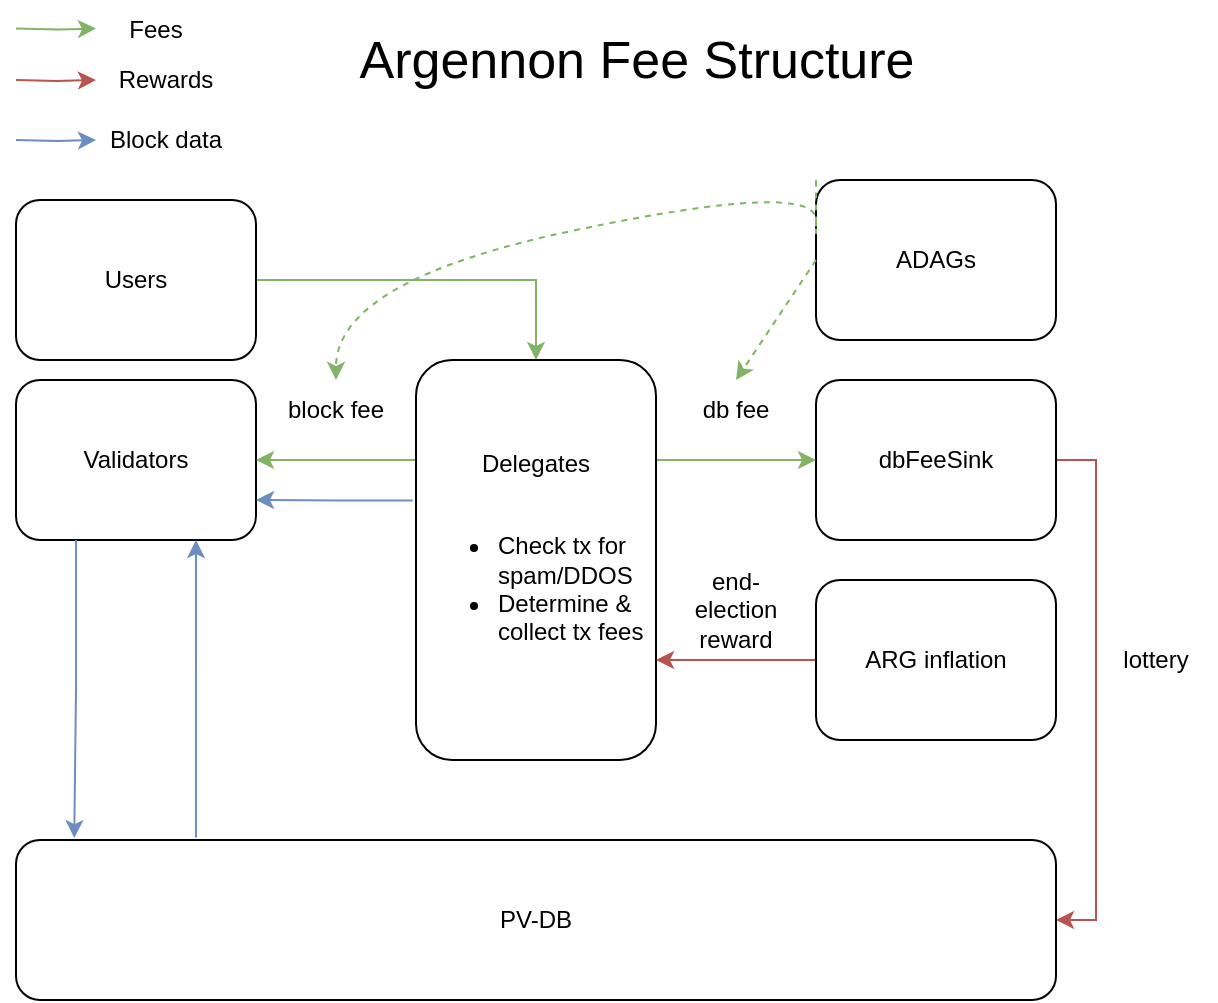 <mxfile version="20.2.3" type="github">
  <diagram id="Iw0OJJiJiXUQKyt43R7h" name="Page-1">
    <mxGraphModel dx="1422" dy="765" grid="1" gridSize="10" guides="1" tooltips="1" connect="1" arrows="1" fold="1" page="1" pageScale="1" pageWidth="1100" pageHeight="850" math="0" shadow="0">
      <root>
        <mxCell id="0" />
        <mxCell id="1" parent="0" />
        <mxCell id="sOJyR0Lc84LgWbZ8v_W0-22" style="edgeStyle=orthogonalEdgeStyle;rounded=0;orthogonalLoop=1;jettySize=auto;html=1;entryX=1;entryY=0.5;entryDx=0;entryDy=0;fillColor=#f8cecc;strokeColor=#b85450;" parent="1" source="sOJyR0Lc84LgWbZ8v_W0-1" target="sOJyR0Lc84LgWbZ8v_W0-4" edge="1">
          <mxGeometry relative="1" as="geometry">
            <Array as="points">
              <mxPoint x="780" y="320" />
              <mxPoint x="780" y="550" />
            </Array>
          </mxGeometry>
        </mxCell>
        <mxCell id="sOJyR0Lc84LgWbZ8v_W0-1" value="dbFeeSink" style="rounded=1;whiteSpace=wrap;html=1;" parent="1" vertex="1">
          <mxGeometry x="640" y="280" width="120" height="80" as="geometry" />
        </mxCell>
        <mxCell id="sOJyR0Lc84LgWbZ8v_W0-24" style="edgeStyle=orthogonalEdgeStyle;rounded=0;orthogonalLoop=1;jettySize=auto;html=1;exitX=1;exitY=0.5;exitDx=0;exitDy=0;entryX=0.5;entryY=0;entryDx=0;entryDy=0;fillColor=#d5e8d4;strokeColor=#82b366;" parent="1" source="sOJyR0Lc84LgWbZ8v_W0-2" target="sOJyR0Lc84LgWbZ8v_W0-7" edge="1">
          <mxGeometry relative="1" as="geometry" />
        </mxCell>
        <mxCell id="sOJyR0Lc84LgWbZ8v_W0-2" value="Users" style="rounded=1;whiteSpace=wrap;html=1;" parent="1" vertex="1">
          <mxGeometry x="240" y="190" width="120" height="80" as="geometry" />
        </mxCell>
        <mxCell id="sOJyR0Lc84LgWbZ8v_W0-3" value="ADAGs" style="rounded=1;whiteSpace=wrap;html=1;" parent="1" vertex="1">
          <mxGeometry x="640" y="180" width="120" height="80" as="geometry" />
        </mxCell>
        <mxCell id="sOJyR0Lc84LgWbZ8v_W0-4" value="PV-DB" style="rounded=1;whiteSpace=wrap;html=1;" parent="1" vertex="1">
          <mxGeometry x="240" y="510" width="520" height="80" as="geometry" />
        </mxCell>
        <mxCell id="sOJyR0Lc84LgWbZ8v_W0-6" value="Validators" style="rounded=1;whiteSpace=wrap;html=1;" parent="1" vertex="1">
          <mxGeometry x="240" y="280" width="120" height="80" as="geometry" />
        </mxCell>
        <mxCell id="sOJyR0Lc84LgWbZ8v_W0-8" style="edgeStyle=orthogonalEdgeStyle;rounded=0;orthogonalLoop=1;jettySize=auto;html=1;exitX=1;exitY=0.25;exitDx=0;exitDy=0;entryX=0;entryY=0.5;entryDx=0;entryDy=0;fillColor=#d5e8d4;strokeColor=#82b366;" parent="1" source="sOJyR0Lc84LgWbZ8v_W0-7" target="sOJyR0Lc84LgWbZ8v_W0-1" edge="1">
          <mxGeometry relative="1" as="geometry" />
        </mxCell>
        <mxCell id="sOJyR0Lc84LgWbZ8v_W0-11" style="edgeStyle=orthogonalEdgeStyle;rounded=0;orthogonalLoop=1;jettySize=auto;html=1;exitX=0;exitY=0.25;exitDx=0;exitDy=0;entryX=1;entryY=0.5;entryDx=0;entryDy=0;fillColor=#d5e8d4;strokeColor=#82b366;" parent="1" source="sOJyR0Lc84LgWbZ8v_W0-7" target="sOJyR0Lc84LgWbZ8v_W0-6" edge="1">
          <mxGeometry relative="1" as="geometry" />
        </mxCell>
        <mxCell id="sOJyR0Lc84LgWbZ8v_W0-7" value="Delegates&lt;br&gt;&lt;br&gt;&lt;ul&gt;&lt;li style=&quot;text-align: left;&quot;&gt;Check tx for spam/DDOS&lt;/li&gt;&lt;li style=&quot;text-align: left;&quot;&gt;Determine &amp;amp; collect tx fees&lt;/li&gt;&lt;/ul&gt;" style="rounded=1;whiteSpace=wrap;html=1;align=center;" parent="1" vertex="1">
          <mxGeometry x="440" y="270" width="120" height="200" as="geometry" />
        </mxCell>
        <mxCell id="sOJyR0Lc84LgWbZ8v_W0-10" value="db fee" style="text;html=1;strokeColor=none;fillColor=none;align=center;verticalAlign=middle;whiteSpace=wrap;rounded=0;" parent="1" vertex="1">
          <mxGeometry x="570" y="280" width="60" height="30" as="geometry" />
        </mxCell>
        <mxCell id="sOJyR0Lc84LgWbZ8v_W0-12" value="block fee" style="text;html=1;strokeColor=none;fillColor=none;align=center;verticalAlign=middle;whiteSpace=wrap;rounded=0;" parent="1" vertex="1">
          <mxGeometry x="370" y="280" width="60" height="30" as="geometry" />
        </mxCell>
        <mxCell id="sOJyR0Lc84LgWbZ8v_W0-16" value="" style="endArrow=classic;html=1;rounded=0;entryX=0.5;entryY=0;entryDx=0;entryDy=0;dashed=1;fillColor=#d5e8d4;strokeColor=#82b366;exitX=0;exitY=0.5;exitDx=0;exitDy=0;" parent="1" source="sOJyR0Lc84LgWbZ8v_W0-3" target="sOJyR0Lc84LgWbZ8v_W0-10" edge="1">
          <mxGeometry width="50" height="50" relative="1" as="geometry">
            <mxPoint x="640" y="180" as="sourcePoint" />
            <mxPoint x="410.0" y="290" as="targetPoint" />
          </mxGeometry>
        </mxCell>
        <mxCell id="sOJyR0Lc84LgWbZ8v_W0-18" value="" style="curved=1;endArrow=classic;html=1;rounded=0;entryX=0.5;entryY=0;entryDx=0;entryDy=0;dashed=1;fillColor=#d5e8d4;strokeColor=#82b366;" parent="1" target="sOJyR0Lc84LgWbZ8v_W0-12" edge="1">
          <mxGeometry width="50" height="50" relative="1" as="geometry">
            <mxPoint x="640" y="180" as="sourcePoint" />
            <mxPoint x="600" y="170" as="targetPoint" />
            <Array as="points">
              <mxPoint x="640" y="220" />
              <mxPoint x="640" y="180" />
              <mxPoint x="400" y="230" />
            </Array>
          </mxGeometry>
        </mxCell>
        <mxCell id="sOJyR0Lc84LgWbZ8v_W0-20" style="edgeStyle=orthogonalEdgeStyle;rounded=0;orthogonalLoop=1;jettySize=auto;html=1;exitX=0;exitY=0.5;exitDx=0;exitDy=0;entryX=1;entryY=0.75;entryDx=0;entryDy=0;fillColor=#f8cecc;strokeColor=#b85450;" parent="1" source="sOJyR0Lc84LgWbZ8v_W0-19" target="sOJyR0Lc84LgWbZ8v_W0-7" edge="1">
          <mxGeometry relative="1" as="geometry" />
        </mxCell>
        <mxCell id="sOJyR0Lc84LgWbZ8v_W0-19" value="ARG inflation" style="rounded=1;whiteSpace=wrap;html=1;" parent="1" vertex="1">
          <mxGeometry x="640" y="380" width="120" height="80" as="geometry" />
        </mxCell>
        <mxCell id="sOJyR0Lc84LgWbZ8v_W0-21" value="end-election reward" style="text;html=1;strokeColor=none;fillColor=none;align=center;verticalAlign=middle;whiteSpace=wrap;rounded=0;" parent="1" vertex="1">
          <mxGeometry x="570" y="380" width="60" height="30" as="geometry" />
        </mxCell>
        <mxCell id="sOJyR0Lc84LgWbZ8v_W0-23" value="lottery" style="text;html=1;strokeColor=none;fillColor=none;align=center;verticalAlign=middle;whiteSpace=wrap;rounded=0;" parent="1" vertex="1">
          <mxGeometry x="780" y="405" width="60" height="30" as="geometry" />
        </mxCell>
        <mxCell id="sOJyR0Lc84LgWbZ8v_W0-26" style="edgeStyle=orthogonalEdgeStyle;rounded=0;orthogonalLoop=1;jettySize=auto;html=1;exitX=1;exitY=0.5;exitDx=0;exitDy=0;fillColor=#d5e8d4;strokeColor=#82b366;" parent="1" edge="1">
          <mxGeometry relative="1" as="geometry">
            <mxPoint x="240.0" y="104.29" as="sourcePoint" />
            <mxPoint x="280" y="104.29" as="targetPoint" />
          </mxGeometry>
        </mxCell>
        <mxCell id="sOJyR0Lc84LgWbZ8v_W0-28" style="edgeStyle=orthogonalEdgeStyle;rounded=0;orthogonalLoop=1;jettySize=auto;html=1;exitX=1;exitY=0.5;exitDx=0;exitDy=0;fillColor=#f8cecc;strokeColor=#b85450;" parent="1" edge="1">
          <mxGeometry relative="1" as="geometry">
            <mxPoint x="240.0" y="130" as="sourcePoint" />
            <mxPoint x="280" y="130" as="targetPoint" />
          </mxGeometry>
        </mxCell>
        <mxCell id="sOJyR0Lc84LgWbZ8v_W0-30" value="Fees" style="text;html=1;strokeColor=none;fillColor=none;align=center;verticalAlign=middle;whiteSpace=wrap;rounded=0;" parent="1" vertex="1">
          <mxGeometry x="280" y="90" width="60" height="30" as="geometry" />
        </mxCell>
        <mxCell id="sOJyR0Lc84LgWbZ8v_W0-31" value="Rewards" style="text;html=1;strokeColor=none;fillColor=none;align=center;verticalAlign=middle;whiteSpace=wrap;rounded=0;" parent="1" vertex="1">
          <mxGeometry x="280" y="110" width="70" height="40" as="geometry" />
        </mxCell>
        <mxCell id="sOJyR0Lc84LgWbZ8v_W0-32" style="edgeStyle=orthogonalEdgeStyle;rounded=0;orthogonalLoop=1;jettySize=auto;html=1;exitX=1;exitY=0.5;exitDx=0;exitDy=0;fillColor=#dae8fc;strokeColor=#6c8ebf;" parent="1" edge="1">
          <mxGeometry relative="1" as="geometry">
            <mxPoint x="240.0" y="160" as="sourcePoint" />
            <mxPoint x="280" y="160" as="targetPoint" />
          </mxGeometry>
        </mxCell>
        <mxCell id="sOJyR0Lc84LgWbZ8v_W0-33" value="Block data" style="text;html=1;strokeColor=none;fillColor=none;align=center;verticalAlign=middle;whiteSpace=wrap;rounded=0;" parent="1" vertex="1">
          <mxGeometry x="280" y="140" width="70" height="40" as="geometry" />
        </mxCell>
        <mxCell id="sOJyR0Lc84LgWbZ8v_W0-35" style="edgeStyle=orthogonalEdgeStyle;rounded=0;orthogonalLoop=1;jettySize=auto;html=1;exitX=0.173;exitY=-0.016;exitDx=0;exitDy=0;fillColor=#dae8fc;strokeColor=#6c8ebf;exitPerimeter=0;entryX=0.75;entryY=1;entryDx=0;entryDy=0;" parent="1" source="sOJyR0Lc84LgWbZ8v_W0-4" target="sOJyR0Lc84LgWbZ8v_W0-6" edge="1">
          <mxGeometry relative="1" as="geometry">
            <mxPoint x="280.0" y="370" as="sourcePoint" />
            <mxPoint x="310" y="370" as="targetPoint" />
          </mxGeometry>
        </mxCell>
        <mxCell id="sOJyR0Lc84LgWbZ8v_W0-36" style="edgeStyle=orthogonalEdgeStyle;rounded=0;orthogonalLoop=1;jettySize=auto;html=1;exitX=-0.014;exitY=0.351;exitDx=0;exitDy=0;fillColor=#dae8fc;strokeColor=#6c8ebf;exitPerimeter=0;entryX=1;entryY=0.75;entryDx=0;entryDy=0;" parent="1" source="sOJyR0Lc84LgWbZ8v_W0-7" target="sOJyR0Lc84LgWbZ8v_W0-6" edge="1">
          <mxGeometry relative="1" as="geometry">
            <mxPoint x="390.0" y="494.36" as="sourcePoint" />
            <mxPoint x="390" y="340" as="targetPoint" />
            <Array as="points" />
          </mxGeometry>
        </mxCell>
        <mxCell id="74ogRRFCiwoZ_AOXQMzi-4" value="&lt;font style=&quot;font-size: 26px;&quot;&gt;Argennon Fee Structure&lt;/font&gt;" style="text;html=1;align=center;verticalAlign=middle;resizable=0;points=[];autosize=1;strokeColor=none;fillColor=none;fontSize=13;" parent="1" vertex="1">
          <mxGeometry x="400" y="100" width="300" height="40" as="geometry" />
        </mxCell>
        <mxCell id="GQLLV1sQWhfUhxfmjlof-1" style="edgeStyle=orthogonalEdgeStyle;rounded=0;orthogonalLoop=1;jettySize=auto;html=1;exitX=0.25;exitY=1;exitDx=0;exitDy=0;fillColor=#dae8fc;strokeColor=#6c8ebf;entryX=0.056;entryY=-0.012;entryDx=0;entryDy=0;entryPerimeter=0;" edge="1" parent="1" source="sOJyR0Lc84LgWbZ8v_W0-6" target="sOJyR0Lc84LgWbZ8v_W0-4">
          <mxGeometry relative="1" as="geometry">
            <mxPoint x="339.96" y="518.72" as="sourcePoint" />
            <mxPoint x="270" y="470" as="targetPoint" />
          </mxGeometry>
        </mxCell>
      </root>
    </mxGraphModel>
  </diagram>
</mxfile>
